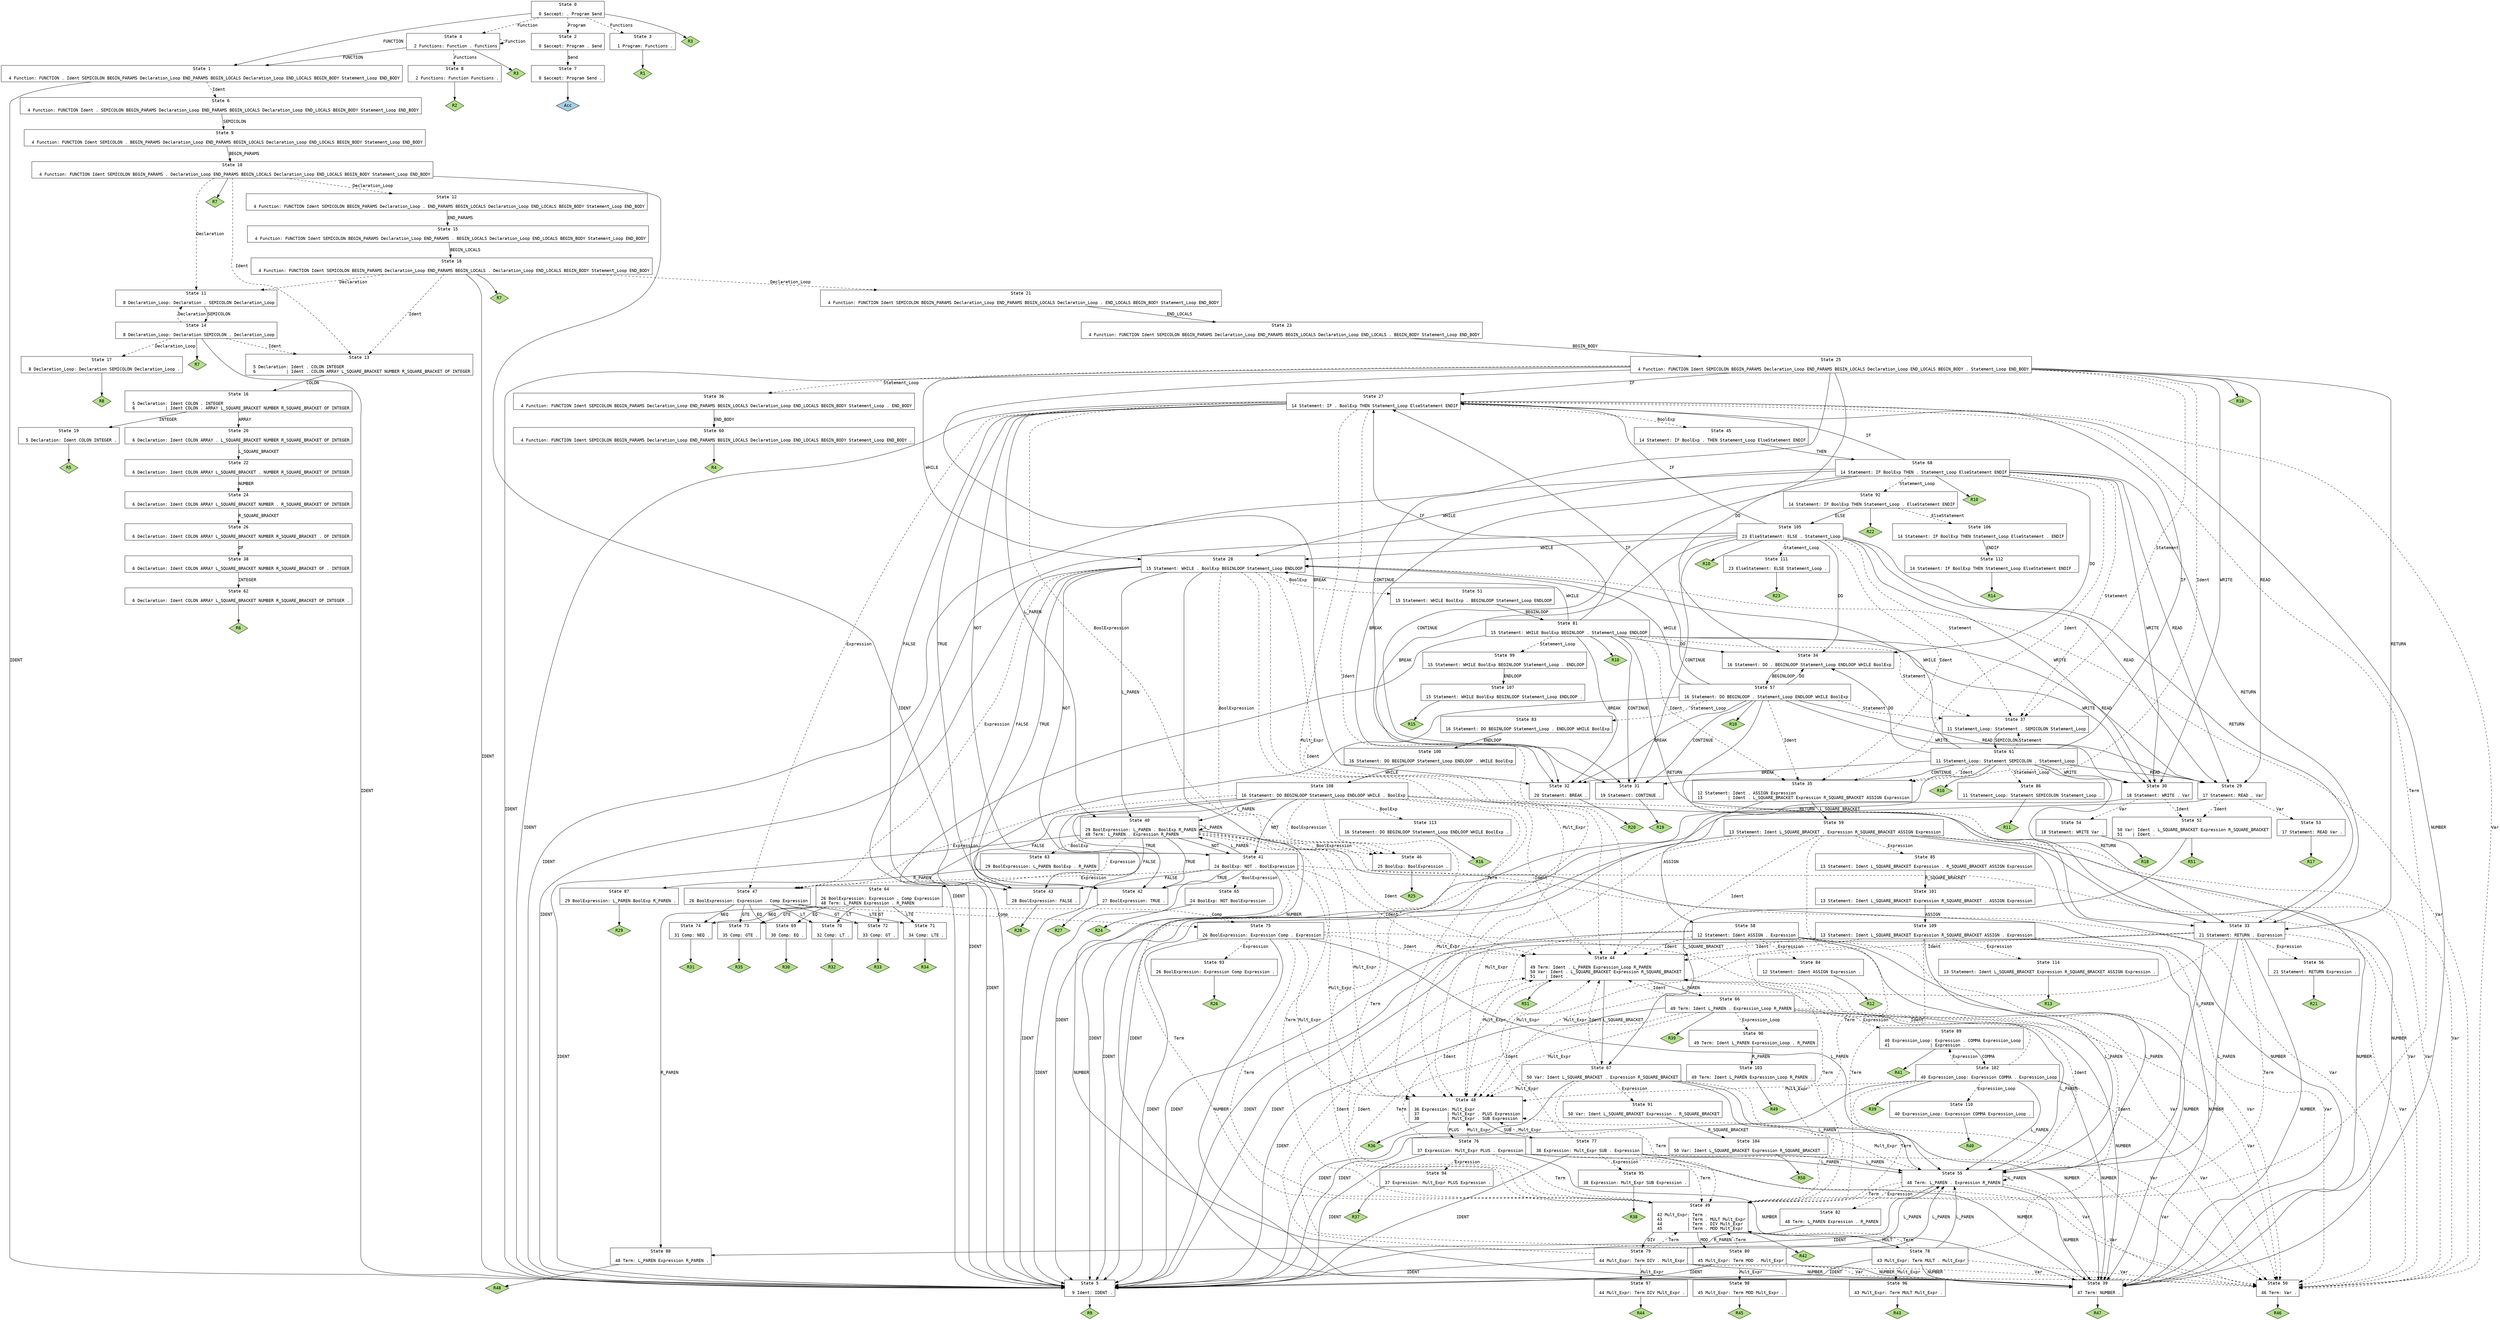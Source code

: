// Generated by GNU Bison 3.0.4.
// Report bugs to <bug-bison@gnu.org>.
// Home page: <http://www.gnu.org/software/bison/>.

digraph "miniL.y"
{
  node [fontname = courier, shape = box, colorscheme = paired6]
  edge [fontname = courier]

  0 [label="State 0\n\l  0 $accept: . Program $end\l"]
  0 -> 1 [style=solid label="FUNCTION"]
  0 -> 2 [style=dashed label="Program"]
  0 -> 3 [style=dashed label="Functions"]
  0 -> 4 [style=dashed label="Function"]
  0 -> "0R3" [style=solid]
 "0R3" [label="R3", fillcolor=3, shape=diamond, style=filled]
  1 [label="State 1\n\l  4 Function: FUNCTION . Ident SEMICOLON BEGIN_PARAMS Declaration_Loop END_PARAMS BEGIN_LOCALS Declaration_Loop END_LOCALS BEGIN_BODY Statement_Loop END_BODY\l"]
  1 -> 5 [style=solid label="IDENT"]
  1 -> 6 [style=dashed label="Ident"]
  2 [label="State 2\n\l  0 $accept: Program . $end\l"]
  2 -> 7 [style=solid label="$end"]
  3 [label="State 3\n\l  1 Program: Functions .\l"]
  3 -> "3R1" [style=solid]
 "3R1" [label="R1", fillcolor=3, shape=diamond, style=filled]
  4 [label="State 4\n\l  2 Functions: Function . Functions\l"]
  4 -> 1 [style=solid label="FUNCTION"]
  4 -> 8 [style=dashed label="Functions"]
  4 -> 4 [style=dashed label="Function"]
  4 -> "4R3" [style=solid]
 "4R3" [label="R3", fillcolor=3, shape=diamond, style=filled]
  5 [label="State 5\n\l  9 Ident: IDENT .\l"]
  5 -> "5R9" [style=solid]
 "5R9" [label="R9", fillcolor=3, shape=diamond, style=filled]
  6 [label="State 6\n\l  4 Function: FUNCTION Ident . SEMICOLON BEGIN_PARAMS Declaration_Loop END_PARAMS BEGIN_LOCALS Declaration_Loop END_LOCALS BEGIN_BODY Statement_Loop END_BODY\l"]
  6 -> 9 [style=solid label="SEMICOLON"]
  7 [label="State 7\n\l  0 $accept: Program $end .\l"]
  7 -> "7R0" [style=solid]
 "7R0" [label="Acc", fillcolor=1, shape=diamond, style=filled]
  8 [label="State 8\n\l  2 Functions: Function Functions .\l"]
  8 -> "8R2" [style=solid]
 "8R2" [label="R2", fillcolor=3, shape=diamond, style=filled]
  9 [label="State 9\n\l  4 Function: FUNCTION Ident SEMICOLON . BEGIN_PARAMS Declaration_Loop END_PARAMS BEGIN_LOCALS Declaration_Loop END_LOCALS BEGIN_BODY Statement_Loop END_BODY\l"]
  9 -> 10 [style=solid label="BEGIN_PARAMS"]
  10 [label="State 10\n\l  4 Function: FUNCTION Ident SEMICOLON BEGIN_PARAMS . Declaration_Loop END_PARAMS BEGIN_LOCALS Declaration_Loop END_LOCALS BEGIN_BODY Statement_Loop END_BODY\l"]
  10 -> 5 [style=solid label="IDENT"]
  10 -> 11 [style=dashed label="Declaration"]
  10 -> 12 [style=dashed label="Declaration_Loop"]
  10 -> 13 [style=dashed label="Ident"]
  10 -> "10R7" [style=solid]
 "10R7" [label="R7", fillcolor=3, shape=diamond, style=filled]
  11 [label="State 11\n\l  8 Declaration_Loop: Declaration . SEMICOLON Declaration_Loop\l"]
  11 -> 14 [style=solid label="SEMICOLON"]
  12 [label="State 12\n\l  4 Function: FUNCTION Ident SEMICOLON BEGIN_PARAMS Declaration_Loop . END_PARAMS BEGIN_LOCALS Declaration_Loop END_LOCALS BEGIN_BODY Statement_Loop END_BODY\l"]
  12 -> 15 [style=solid label="END_PARAMS"]
  13 [label="State 13\n\l  5 Declaration: Ident . COLON INTEGER\l  6            | Ident . COLON ARRAY L_SQUARE_BRACKET NUMBER R_SQUARE_BRACKET OF INTEGER\l"]
  13 -> 16 [style=solid label="COLON"]
  14 [label="State 14\n\l  8 Declaration_Loop: Declaration SEMICOLON . Declaration_Loop\l"]
  14 -> 5 [style=solid label="IDENT"]
  14 -> 11 [style=dashed label="Declaration"]
  14 -> 17 [style=dashed label="Declaration_Loop"]
  14 -> 13 [style=dashed label="Ident"]
  14 -> "14R7" [style=solid]
 "14R7" [label="R7", fillcolor=3, shape=diamond, style=filled]
  15 [label="State 15\n\l  4 Function: FUNCTION Ident SEMICOLON BEGIN_PARAMS Declaration_Loop END_PARAMS . BEGIN_LOCALS Declaration_Loop END_LOCALS BEGIN_BODY Statement_Loop END_BODY\l"]
  15 -> 18 [style=solid label="BEGIN_LOCALS"]
  16 [label="State 16\n\l  5 Declaration: Ident COLON . INTEGER\l  6            | Ident COLON . ARRAY L_SQUARE_BRACKET NUMBER R_SQUARE_BRACKET OF INTEGER\l"]
  16 -> 19 [style=solid label="INTEGER"]
  16 -> 20 [style=solid label="ARRAY"]
  17 [label="State 17\n\l  8 Declaration_Loop: Declaration SEMICOLON Declaration_Loop .\l"]
  17 -> "17R8" [style=solid]
 "17R8" [label="R8", fillcolor=3, shape=diamond, style=filled]
  18 [label="State 18\n\l  4 Function: FUNCTION Ident SEMICOLON BEGIN_PARAMS Declaration_Loop END_PARAMS BEGIN_LOCALS . Declaration_Loop END_LOCALS BEGIN_BODY Statement_Loop END_BODY\l"]
  18 -> 5 [style=solid label="IDENT"]
  18 -> 11 [style=dashed label="Declaration"]
  18 -> 21 [style=dashed label="Declaration_Loop"]
  18 -> 13 [style=dashed label="Ident"]
  18 -> "18R7" [style=solid]
 "18R7" [label="R7", fillcolor=3, shape=diamond, style=filled]
  19 [label="State 19\n\l  5 Declaration: Ident COLON INTEGER .\l"]
  19 -> "19R5" [style=solid]
 "19R5" [label="R5", fillcolor=3, shape=diamond, style=filled]
  20 [label="State 20\n\l  6 Declaration: Ident COLON ARRAY . L_SQUARE_BRACKET NUMBER R_SQUARE_BRACKET OF INTEGER\l"]
  20 -> 22 [style=solid label="L_SQUARE_BRACKET"]
  21 [label="State 21\n\l  4 Function: FUNCTION Ident SEMICOLON BEGIN_PARAMS Declaration_Loop END_PARAMS BEGIN_LOCALS Declaration_Loop . END_LOCALS BEGIN_BODY Statement_Loop END_BODY\l"]
  21 -> 23 [style=solid label="END_LOCALS"]
  22 [label="State 22\n\l  6 Declaration: Ident COLON ARRAY L_SQUARE_BRACKET . NUMBER R_SQUARE_BRACKET OF INTEGER\l"]
  22 -> 24 [style=solid label="NUMBER"]
  23 [label="State 23\n\l  4 Function: FUNCTION Ident SEMICOLON BEGIN_PARAMS Declaration_Loop END_PARAMS BEGIN_LOCALS Declaration_Loop END_LOCALS . BEGIN_BODY Statement_Loop END_BODY\l"]
  23 -> 25 [style=solid label="BEGIN_BODY"]
  24 [label="State 24\n\l  6 Declaration: Ident COLON ARRAY L_SQUARE_BRACKET NUMBER . R_SQUARE_BRACKET OF INTEGER\l"]
  24 -> 26 [style=solid label="R_SQUARE_BRACKET"]
  25 [label="State 25\n\l  4 Function: FUNCTION Ident SEMICOLON BEGIN_PARAMS Declaration_Loop END_PARAMS BEGIN_LOCALS Declaration_Loop END_LOCALS BEGIN_BODY . Statement_Loop END_BODY\l"]
  25 -> 5 [style=solid label="IDENT"]
  25 -> 27 [style=solid label="IF"]
  25 -> 28 [style=solid label="WHILE"]
  25 -> 29 [style=solid label="READ"]
  25 -> 30 [style=solid label="WRITE"]
  25 -> 31 [style=solid label="CONTINUE"]
  25 -> 32 [style=solid label="BREAK"]
  25 -> 33 [style=solid label="RETURN"]
  25 -> 34 [style=solid label="DO"]
  25 -> 35 [style=dashed label="Ident"]
  25 -> 36 [style=dashed label="Statement_Loop"]
  25 -> 37 [style=dashed label="Statement"]
  25 -> "25R10" [style=solid]
 "25R10" [label="R10", fillcolor=3, shape=diamond, style=filled]
  26 [label="State 26\n\l  6 Declaration: Ident COLON ARRAY L_SQUARE_BRACKET NUMBER R_SQUARE_BRACKET . OF INTEGER\l"]
  26 -> 38 [style=solid label="OF"]
  27 [label="State 27\n\l 14 Statement: IF . BoolExp THEN Statement_Loop ElseStatement ENDIF\l"]
  27 -> 5 [style=solid label="IDENT"]
  27 -> 39 [style=solid label="NUMBER"]
  27 -> 40 [style=solid label="L_PAREN"]
  27 -> 41 [style=solid label="NOT"]
  27 -> 42 [style=solid label="TRUE"]
  27 -> 43 [style=solid label="FALSE"]
  27 -> 44 [style=dashed label="Ident"]
  27 -> 45 [style=dashed label="BoolExp"]
  27 -> 46 [style=dashed label="BoolExpression"]
  27 -> 47 [style=dashed label="Expression"]
  27 -> 48 [style=dashed label="Mult_Expr"]
  27 -> 49 [style=dashed label="Term"]
  27 -> 50 [style=dashed label="Var"]
  28 [label="State 28\n\l 15 Statement: WHILE . BoolExp BEGINLOOP Statement_Loop ENDLOOP\l"]
  28 -> 5 [style=solid label="IDENT"]
  28 -> 39 [style=solid label="NUMBER"]
  28 -> 40 [style=solid label="L_PAREN"]
  28 -> 41 [style=solid label="NOT"]
  28 -> 42 [style=solid label="TRUE"]
  28 -> 43 [style=solid label="FALSE"]
  28 -> 44 [style=dashed label="Ident"]
  28 -> 51 [style=dashed label="BoolExp"]
  28 -> 46 [style=dashed label="BoolExpression"]
  28 -> 47 [style=dashed label="Expression"]
  28 -> 48 [style=dashed label="Mult_Expr"]
  28 -> 49 [style=dashed label="Term"]
  28 -> 50 [style=dashed label="Var"]
  29 [label="State 29\n\l 17 Statement: READ . Var\l"]
  29 -> 5 [style=solid label="IDENT"]
  29 -> 52 [style=dashed label="Ident"]
  29 -> 53 [style=dashed label="Var"]
  30 [label="State 30\n\l 18 Statement: WRITE . Var\l"]
  30 -> 5 [style=solid label="IDENT"]
  30 -> 52 [style=dashed label="Ident"]
  30 -> 54 [style=dashed label="Var"]
  31 [label="State 31\n\l 19 Statement: CONTINUE .\l"]
  31 -> "31R19" [style=solid]
 "31R19" [label="R19", fillcolor=3, shape=diamond, style=filled]
  32 [label="State 32\n\l 20 Statement: BREAK .\l"]
  32 -> "32R20" [style=solid]
 "32R20" [label="R20", fillcolor=3, shape=diamond, style=filled]
  33 [label="State 33\n\l 21 Statement: RETURN . Expression\l"]
  33 -> 5 [style=solid label="IDENT"]
  33 -> 39 [style=solid label="NUMBER"]
  33 -> 55 [style=solid label="L_PAREN"]
  33 -> 44 [style=dashed label="Ident"]
  33 -> 56 [style=dashed label="Expression"]
  33 -> 48 [style=dashed label="Mult_Expr"]
  33 -> 49 [style=dashed label="Term"]
  33 -> 50 [style=dashed label="Var"]
  34 [label="State 34\n\l 16 Statement: DO . BEGINLOOP Statement_Loop ENDLOOP WHILE BoolExp\l"]
  34 -> 57 [style=solid label="BEGINLOOP"]
  35 [label="State 35\n\l 12 Statement: Ident . ASSIGN Expression\l 13          | Ident . L_SQUARE_BRACKET Expression R_SQUARE_BRACKET ASSIGN Expression\l"]
  35 -> 58 [style=solid label="ASSIGN"]
  35 -> 59 [style=solid label="L_SQUARE_BRACKET"]
  36 [label="State 36\n\l  4 Function: FUNCTION Ident SEMICOLON BEGIN_PARAMS Declaration_Loop END_PARAMS BEGIN_LOCALS Declaration_Loop END_LOCALS BEGIN_BODY Statement_Loop . END_BODY\l"]
  36 -> 60 [style=solid label="END_BODY"]
  37 [label="State 37\n\l 11 Statement_Loop: Statement . SEMICOLON Statement_Loop\l"]
  37 -> 61 [style=solid label="SEMICOLON"]
  38 [label="State 38\n\l  6 Declaration: Ident COLON ARRAY L_SQUARE_BRACKET NUMBER R_SQUARE_BRACKET OF . INTEGER\l"]
  38 -> 62 [style=solid label="INTEGER"]
  39 [label="State 39\n\l 47 Term: NUMBER .\l"]
  39 -> "39R47" [style=solid]
 "39R47" [label="R47", fillcolor=3, shape=diamond, style=filled]
  40 [label="State 40\n\l 29 BoolExpression: L_PAREN . BoolExp R_PAREN\l 48 Term: L_PAREN . Expression R_PAREN\l"]
  40 -> 5 [style=solid label="IDENT"]
  40 -> 39 [style=solid label="NUMBER"]
  40 -> 40 [style=solid label="L_PAREN"]
  40 -> 41 [style=solid label="NOT"]
  40 -> 42 [style=solid label="TRUE"]
  40 -> 43 [style=solid label="FALSE"]
  40 -> 44 [style=dashed label="Ident"]
  40 -> 63 [style=dashed label="BoolExp"]
  40 -> 46 [style=dashed label="BoolExpression"]
  40 -> 64 [style=dashed label="Expression"]
  40 -> 48 [style=dashed label="Mult_Expr"]
  40 -> 49 [style=dashed label="Term"]
  40 -> 50 [style=dashed label="Var"]
  41 [label="State 41\n\l 24 BoolExp: NOT . BoolExpression\l"]
  41 -> 5 [style=solid label="IDENT"]
  41 -> 39 [style=solid label="NUMBER"]
  41 -> 40 [style=solid label="L_PAREN"]
  41 -> 42 [style=solid label="TRUE"]
  41 -> 43 [style=solid label="FALSE"]
  41 -> 44 [style=dashed label="Ident"]
  41 -> 65 [style=dashed label="BoolExpression"]
  41 -> 47 [style=dashed label="Expression"]
  41 -> 48 [style=dashed label="Mult_Expr"]
  41 -> 49 [style=dashed label="Term"]
  41 -> 50 [style=dashed label="Var"]
  42 [label="State 42\n\l 27 BoolExpression: TRUE .\l"]
  42 -> "42R27" [style=solid]
 "42R27" [label="R27", fillcolor=3, shape=diamond, style=filled]
  43 [label="State 43\n\l 28 BoolExpression: FALSE .\l"]
  43 -> "43R28" [style=solid]
 "43R28" [label="R28", fillcolor=3, shape=diamond, style=filled]
  44 [label="State 44\n\l 49 Term: Ident . L_PAREN Expression_Loop R_PAREN\l 50 Var: Ident . L_SQUARE_BRACKET Expression R_SQUARE_BRACKET\l 51    | Ident .\l"]
  44 -> 66 [style=solid label="L_PAREN"]
  44 -> 67 [style=solid label="L_SQUARE_BRACKET"]
  44 -> "44R51" [style=solid]
 "44R51" [label="R51", fillcolor=3, shape=diamond, style=filled]
  45 [label="State 45\n\l 14 Statement: IF BoolExp . THEN Statement_Loop ElseStatement ENDIF\l"]
  45 -> 68 [style=solid label="THEN"]
  46 [label="State 46\n\l 25 BoolExp: BoolExpression .\l"]
  46 -> "46R25" [style=solid]
 "46R25" [label="R25", fillcolor=3, shape=diamond, style=filled]
  47 [label="State 47\n\l 26 BoolExpression: Expression . Comp Expression\l"]
  47 -> 69 [style=solid label="EQ"]
  47 -> 70 [style=solid label="LT"]
  47 -> 71 [style=solid label="LTE"]
  47 -> 72 [style=solid label="GT"]
  47 -> 73 [style=solid label="GTE"]
  47 -> 74 [style=solid label="NEQ"]
  47 -> 75 [style=dashed label="Comp"]
  48 [label="State 48\n\l 36 Expression: Mult_Expr .\l 37           | Mult_Expr . PLUS Expression\l 38           | Mult_Expr . SUB Expression\l"]
  48 -> 76 [style=solid label="PLUS"]
  48 -> 77 [style=solid label="SUB"]
  48 -> "48R36" [style=solid]
 "48R36" [label="R36", fillcolor=3, shape=diamond, style=filled]
  49 [label="State 49\n\l 42 Mult_Expr: Term .\l 43          | Term . MULT Mult_Expr\l 44          | Term . DIV Mult_Expr\l 45          | Term . MOD Mult_Expr\l"]
  49 -> 78 [style=solid label="MULT"]
  49 -> 79 [style=solid label="DIV"]
  49 -> 80 [style=solid label="MOD"]
  49 -> "49R42" [style=solid]
 "49R42" [label="R42", fillcolor=3, shape=diamond, style=filled]
  50 [label="State 50\n\l 46 Term: Var .\l"]
  50 -> "50R46" [style=solid]
 "50R46" [label="R46", fillcolor=3, shape=diamond, style=filled]
  51 [label="State 51\n\l 15 Statement: WHILE BoolExp . BEGINLOOP Statement_Loop ENDLOOP\l"]
  51 -> 81 [style=solid label="BEGINLOOP"]
  52 [label="State 52\n\l 50 Var: Ident . L_SQUARE_BRACKET Expression R_SQUARE_BRACKET\l 51    | Ident .\l"]
  52 -> 67 [style=solid label="L_SQUARE_BRACKET"]
  52 -> "52R51" [style=solid]
 "52R51" [label="R51", fillcolor=3, shape=diamond, style=filled]
  53 [label="State 53\n\l 17 Statement: READ Var .\l"]
  53 -> "53R17" [style=solid]
 "53R17" [label="R17", fillcolor=3, shape=diamond, style=filled]
  54 [label="State 54\n\l 18 Statement: WRITE Var .\l"]
  54 -> "54R18" [style=solid]
 "54R18" [label="R18", fillcolor=3, shape=diamond, style=filled]
  55 [label="State 55\n\l 48 Term: L_PAREN . Expression R_PAREN\l"]
  55 -> 5 [style=solid label="IDENT"]
  55 -> 39 [style=solid label="NUMBER"]
  55 -> 55 [style=solid label="L_PAREN"]
  55 -> 44 [style=dashed label="Ident"]
  55 -> 82 [style=dashed label="Expression"]
  55 -> 48 [style=dashed label="Mult_Expr"]
  55 -> 49 [style=dashed label="Term"]
  55 -> 50 [style=dashed label="Var"]
  56 [label="State 56\n\l 21 Statement: RETURN Expression .\l"]
  56 -> "56R21" [style=solid]
 "56R21" [label="R21", fillcolor=3, shape=diamond, style=filled]
  57 [label="State 57\n\l 16 Statement: DO BEGINLOOP . Statement_Loop ENDLOOP WHILE BoolExp\l"]
  57 -> 5 [style=solid label="IDENT"]
  57 -> 27 [style=solid label="IF"]
  57 -> 28 [style=solid label="WHILE"]
  57 -> 29 [style=solid label="READ"]
  57 -> 30 [style=solid label="WRITE"]
  57 -> 31 [style=solid label="CONTINUE"]
  57 -> 32 [style=solid label="BREAK"]
  57 -> 33 [style=solid label="RETURN"]
  57 -> 34 [style=solid label="DO"]
  57 -> 35 [style=dashed label="Ident"]
  57 -> 83 [style=dashed label="Statement_Loop"]
  57 -> 37 [style=dashed label="Statement"]
  57 -> "57R10" [style=solid]
 "57R10" [label="R10", fillcolor=3, shape=diamond, style=filled]
  58 [label="State 58\n\l 12 Statement: Ident ASSIGN . Expression\l"]
  58 -> 5 [style=solid label="IDENT"]
  58 -> 39 [style=solid label="NUMBER"]
  58 -> 55 [style=solid label="L_PAREN"]
  58 -> 44 [style=dashed label="Ident"]
  58 -> 84 [style=dashed label="Expression"]
  58 -> 48 [style=dashed label="Mult_Expr"]
  58 -> 49 [style=dashed label="Term"]
  58 -> 50 [style=dashed label="Var"]
  59 [label="State 59\n\l 13 Statement: Ident L_SQUARE_BRACKET . Expression R_SQUARE_BRACKET ASSIGN Expression\l"]
  59 -> 5 [style=solid label="IDENT"]
  59 -> 39 [style=solid label="NUMBER"]
  59 -> 55 [style=solid label="L_PAREN"]
  59 -> 44 [style=dashed label="Ident"]
  59 -> 85 [style=dashed label="Expression"]
  59 -> 48 [style=dashed label="Mult_Expr"]
  59 -> 49 [style=dashed label="Term"]
  59 -> 50 [style=dashed label="Var"]
  60 [label="State 60\n\l  4 Function: FUNCTION Ident SEMICOLON BEGIN_PARAMS Declaration_Loop END_PARAMS BEGIN_LOCALS Declaration_Loop END_LOCALS BEGIN_BODY Statement_Loop END_BODY .\l"]
  60 -> "60R4" [style=solid]
 "60R4" [label="R4", fillcolor=3, shape=diamond, style=filled]
  61 [label="State 61\n\l 11 Statement_Loop: Statement SEMICOLON . Statement_Loop\l"]
  61 -> 5 [style=solid label="IDENT"]
  61 -> 27 [style=solid label="IF"]
  61 -> 28 [style=solid label="WHILE"]
  61 -> 29 [style=solid label="READ"]
  61 -> 30 [style=solid label="WRITE"]
  61 -> 31 [style=solid label="CONTINUE"]
  61 -> 32 [style=solid label="BREAK"]
  61 -> 33 [style=solid label="RETURN"]
  61 -> 34 [style=solid label="DO"]
  61 -> 35 [style=dashed label="Ident"]
  61 -> 86 [style=dashed label="Statement_Loop"]
  61 -> 37 [style=dashed label="Statement"]
  61 -> "61R10" [style=solid]
 "61R10" [label="R10", fillcolor=3, shape=diamond, style=filled]
  62 [label="State 62\n\l  6 Declaration: Ident COLON ARRAY L_SQUARE_BRACKET NUMBER R_SQUARE_BRACKET OF INTEGER .\l"]
  62 -> "62R6" [style=solid]
 "62R6" [label="R6", fillcolor=3, shape=diamond, style=filled]
  63 [label="State 63\n\l 29 BoolExpression: L_PAREN BoolExp . R_PAREN\l"]
  63 -> 87 [style=solid label="R_PAREN"]
  64 [label="State 64\n\l 26 BoolExpression: Expression . Comp Expression\l 48 Term: L_PAREN Expression . R_PAREN\l"]
  64 -> 69 [style=solid label="EQ"]
  64 -> 88 [style=solid label="R_PAREN"]
  64 -> 70 [style=solid label="LT"]
  64 -> 71 [style=solid label="LTE"]
  64 -> 72 [style=solid label="GT"]
  64 -> 73 [style=solid label="GTE"]
  64 -> 74 [style=solid label="NEQ"]
  64 -> 75 [style=dashed label="Comp"]
  65 [label="State 65\n\l 24 BoolExp: NOT BoolExpression .\l"]
  65 -> "65R24" [style=solid]
 "65R24" [label="R24", fillcolor=3, shape=diamond, style=filled]
  66 [label="State 66\n\l 49 Term: Ident L_PAREN . Expression_Loop R_PAREN\l"]
  66 -> 5 [style=solid label="IDENT"]
  66 -> 39 [style=solid label="NUMBER"]
  66 -> 55 [style=solid label="L_PAREN"]
  66 -> 44 [style=dashed label="Ident"]
  66 -> 89 [style=dashed label="Expression"]
  66 -> 90 [style=dashed label="Expression_Loop"]
  66 -> 48 [style=dashed label="Mult_Expr"]
  66 -> 49 [style=dashed label="Term"]
  66 -> 50 [style=dashed label="Var"]
  66 -> "66R39" [style=solid]
 "66R39" [label="R39", fillcolor=3, shape=diamond, style=filled]
  67 [label="State 67\n\l 50 Var: Ident L_SQUARE_BRACKET . Expression R_SQUARE_BRACKET\l"]
  67 -> 5 [style=solid label="IDENT"]
  67 -> 39 [style=solid label="NUMBER"]
  67 -> 55 [style=solid label="L_PAREN"]
  67 -> 44 [style=dashed label="Ident"]
  67 -> 91 [style=dashed label="Expression"]
  67 -> 48 [style=dashed label="Mult_Expr"]
  67 -> 49 [style=dashed label="Term"]
  67 -> 50 [style=dashed label="Var"]
  68 [label="State 68\n\l 14 Statement: IF BoolExp THEN . Statement_Loop ElseStatement ENDIF\l"]
  68 -> 5 [style=solid label="IDENT"]
  68 -> 27 [style=solid label="IF"]
  68 -> 28 [style=solid label="WHILE"]
  68 -> 29 [style=solid label="READ"]
  68 -> 30 [style=solid label="WRITE"]
  68 -> 31 [style=solid label="CONTINUE"]
  68 -> 32 [style=solid label="BREAK"]
  68 -> 33 [style=solid label="RETURN"]
  68 -> 34 [style=solid label="DO"]
  68 -> 35 [style=dashed label="Ident"]
  68 -> 92 [style=dashed label="Statement_Loop"]
  68 -> 37 [style=dashed label="Statement"]
  68 -> "68R10" [style=solid]
 "68R10" [label="R10", fillcolor=3, shape=diamond, style=filled]
  69 [label="State 69\n\l 30 Comp: EQ .\l"]
  69 -> "69R30" [style=solid]
 "69R30" [label="R30", fillcolor=3, shape=diamond, style=filled]
  70 [label="State 70\n\l 32 Comp: LT .\l"]
  70 -> "70R32" [style=solid]
 "70R32" [label="R32", fillcolor=3, shape=diamond, style=filled]
  71 [label="State 71\n\l 34 Comp: LTE .\l"]
  71 -> "71R34" [style=solid]
 "71R34" [label="R34", fillcolor=3, shape=diamond, style=filled]
  72 [label="State 72\n\l 33 Comp: GT .\l"]
  72 -> "72R33" [style=solid]
 "72R33" [label="R33", fillcolor=3, shape=diamond, style=filled]
  73 [label="State 73\n\l 35 Comp: GTE .\l"]
  73 -> "73R35" [style=solid]
 "73R35" [label="R35", fillcolor=3, shape=diamond, style=filled]
  74 [label="State 74\n\l 31 Comp: NEQ .\l"]
  74 -> "74R31" [style=solid]
 "74R31" [label="R31", fillcolor=3, shape=diamond, style=filled]
  75 [label="State 75\n\l 26 BoolExpression: Expression Comp . Expression\l"]
  75 -> 5 [style=solid label="IDENT"]
  75 -> 39 [style=solid label="NUMBER"]
  75 -> 55 [style=solid label="L_PAREN"]
  75 -> 44 [style=dashed label="Ident"]
  75 -> 93 [style=dashed label="Expression"]
  75 -> 48 [style=dashed label="Mult_Expr"]
  75 -> 49 [style=dashed label="Term"]
  75 -> 50 [style=dashed label="Var"]
  76 [label="State 76\n\l 37 Expression: Mult_Expr PLUS . Expression\l"]
  76 -> 5 [style=solid label="IDENT"]
  76 -> 39 [style=solid label="NUMBER"]
  76 -> 55 [style=solid label="L_PAREN"]
  76 -> 44 [style=dashed label="Ident"]
  76 -> 94 [style=dashed label="Expression"]
  76 -> 48 [style=dashed label="Mult_Expr"]
  76 -> 49 [style=dashed label="Term"]
  76 -> 50 [style=dashed label="Var"]
  77 [label="State 77\n\l 38 Expression: Mult_Expr SUB . Expression\l"]
  77 -> 5 [style=solid label="IDENT"]
  77 -> 39 [style=solid label="NUMBER"]
  77 -> 55 [style=solid label="L_PAREN"]
  77 -> 44 [style=dashed label="Ident"]
  77 -> 95 [style=dashed label="Expression"]
  77 -> 48 [style=dashed label="Mult_Expr"]
  77 -> 49 [style=dashed label="Term"]
  77 -> 50 [style=dashed label="Var"]
  78 [label="State 78\n\l 43 Mult_Expr: Term MULT . Mult_Expr\l"]
  78 -> 5 [style=solid label="IDENT"]
  78 -> 39 [style=solid label="NUMBER"]
  78 -> 55 [style=solid label="L_PAREN"]
  78 -> 44 [style=dashed label="Ident"]
  78 -> 96 [style=dashed label="Mult_Expr"]
  78 -> 49 [style=dashed label="Term"]
  78 -> 50 [style=dashed label="Var"]
  79 [label="State 79\n\l 44 Mult_Expr: Term DIV . Mult_Expr\l"]
  79 -> 5 [style=solid label="IDENT"]
  79 -> 39 [style=solid label="NUMBER"]
  79 -> 55 [style=solid label="L_PAREN"]
  79 -> 44 [style=dashed label="Ident"]
  79 -> 97 [style=dashed label="Mult_Expr"]
  79 -> 49 [style=dashed label="Term"]
  79 -> 50 [style=dashed label="Var"]
  80 [label="State 80\n\l 45 Mult_Expr: Term MOD . Mult_Expr\l"]
  80 -> 5 [style=solid label="IDENT"]
  80 -> 39 [style=solid label="NUMBER"]
  80 -> 55 [style=solid label="L_PAREN"]
  80 -> 44 [style=dashed label="Ident"]
  80 -> 98 [style=dashed label="Mult_Expr"]
  80 -> 49 [style=dashed label="Term"]
  80 -> 50 [style=dashed label="Var"]
  81 [label="State 81\n\l 15 Statement: WHILE BoolExp BEGINLOOP . Statement_Loop ENDLOOP\l"]
  81 -> 5 [style=solid label="IDENT"]
  81 -> 27 [style=solid label="IF"]
  81 -> 28 [style=solid label="WHILE"]
  81 -> 29 [style=solid label="READ"]
  81 -> 30 [style=solid label="WRITE"]
  81 -> 31 [style=solid label="CONTINUE"]
  81 -> 32 [style=solid label="BREAK"]
  81 -> 33 [style=solid label="RETURN"]
  81 -> 34 [style=solid label="DO"]
  81 -> 35 [style=dashed label="Ident"]
  81 -> 99 [style=dashed label="Statement_Loop"]
  81 -> 37 [style=dashed label="Statement"]
  81 -> "81R10" [style=solid]
 "81R10" [label="R10", fillcolor=3, shape=diamond, style=filled]
  82 [label="State 82\n\l 48 Term: L_PAREN Expression . R_PAREN\l"]
  82 -> 88 [style=solid label="R_PAREN"]
  83 [label="State 83\n\l 16 Statement: DO BEGINLOOP Statement_Loop . ENDLOOP WHILE BoolExp\l"]
  83 -> 100 [style=solid label="ENDLOOP"]
  84 [label="State 84\n\l 12 Statement: Ident ASSIGN Expression .\l"]
  84 -> "84R12" [style=solid]
 "84R12" [label="R12", fillcolor=3, shape=diamond, style=filled]
  85 [label="State 85\n\l 13 Statement: Ident L_SQUARE_BRACKET Expression . R_SQUARE_BRACKET ASSIGN Expression\l"]
  85 -> 101 [style=solid label="R_SQUARE_BRACKET"]
  86 [label="State 86\n\l 11 Statement_Loop: Statement SEMICOLON Statement_Loop .\l"]
  86 -> "86R11" [style=solid]
 "86R11" [label="R11", fillcolor=3, shape=diamond, style=filled]
  87 [label="State 87\n\l 29 BoolExpression: L_PAREN BoolExp R_PAREN .\l"]
  87 -> "87R29" [style=solid]
 "87R29" [label="R29", fillcolor=3, shape=diamond, style=filled]
  88 [label="State 88\n\l 48 Term: L_PAREN Expression R_PAREN .\l"]
  88 -> "88R48" [style=solid]
 "88R48" [label="R48", fillcolor=3, shape=diamond, style=filled]
  89 [label="State 89\n\l 40 Expression_Loop: Expression . COMMA Expression_Loop\l 41                | Expression .\l"]
  89 -> 102 [style=solid label="COMMA"]
  89 -> "89R41" [style=solid]
 "89R41" [label="R41", fillcolor=3, shape=diamond, style=filled]
  90 [label="State 90\n\l 49 Term: Ident L_PAREN Expression_Loop . R_PAREN\l"]
  90 -> 103 [style=solid label="R_PAREN"]
  91 [label="State 91\n\l 50 Var: Ident L_SQUARE_BRACKET Expression . R_SQUARE_BRACKET\l"]
  91 -> 104 [style=solid label="R_SQUARE_BRACKET"]
  92 [label="State 92\n\l 14 Statement: IF BoolExp THEN Statement_Loop . ElseStatement ENDIF\l"]
  92 -> 105 [style=solid label="ELSE"]
  92 -> 106 [style=dashed label="ElseStatement"]
  92 -> "92R22" [style=solid]
 "92R22" [label="R22", fillcolor=3, shape=diamond, style=filled]
  93 [label="State 93\n\l 26 BoolExpression: Expression Comp Expression .\l"]
  93 -> "93R26" [style=solid]
 "93R26" [label="R26", fillcolor=3, shape=diamond, style=filled]
  94 [label="State 94\n\l 37 Expression: Mult_Expr PLUS Expression .\l"]
  94 -> "94R37" [style=solid]
 "94R37" [label="R37", fillcolor=3, shape=diamond, style=filled]
  95 [label="State 95\n\l 38 Expression: Mult_Expr SUB Expression .\l"]
  95 -> "95R38" [style=solid]
 "95R38" [label="R38", fillcolor=3, shape=diamond, style=filled]
  96 [label="State 96\n\l 43 Mult_Expr: Term MULT Mult_Expr .\l"]
  96 -> "96R43" [style=solid]
 "96R43" [label="R43", fillcolor=3, shape=diamond, style=filled]
  97 [label="State 97\n\l 44 Mult_Expr: Term DIV Mult_Expr .\l"]
  97 -> "97R44" [style=solid]
 "97R44" [label="R44", fillcolor=3, shape=diamond, style=filled]
  98 [label="State 98\n\l 45 Mult_Expr: Term MOD Mult_Expr .\l"]
  98 -> "98R45" [style=solid]
 "98R45" [label="R45", fillcolor=3, shape=diamond, style=filled]
  99 [label="State 99\n\l 15 Statement: WHILE BoolExp BEGINLOOP Statement_Loop . ENDLOOP\l"]
  99 -> 107 [style=solid label="ENDLOOP"]
  100 [label="State 100\n\l 16 Statement: DO BEGINLOOP Statement_Loop ENDLOOP . WHILE BoolExp\l"]
  100 -> 108 [style=solid label="WHILE"]
  101 [label="State 101\n\l 13 Statement: Ident L_SQUARE_BRACKET Expression R_SQUARE_BRACKET . ASSIGN Expression\l"]
  101 -> 109 [style=solid label="ASSIGN"]
  102 [label="State 102\n\l 40 Expression_Loop: Expression COMMA . Expression_Loop\l"]
  102 -> 5 [style=solid label="IDENT"]
  102 -> 39 [style=solid label="NUMBER"]
  102 -> 55 [style=solid label="L_PAREN"]
  102 -> 44 [style=dashed label="Ident"]
  102 -> 89 [style=dashed label="Expression"]
  102 -> 110 [style=dashed label="Expression_Loop"]
  102 -> 48 [style=dashed label="Mult_Expr"]
  102 -> 49 [style=dashed label="Term"]
  102 -> 50 [style=dashed label="Var"]
  102 -> "102R39" [style=solid]
 "102R39" [label="R39", fillcolor=3, shape=diamond, style=filled]
  103 [label="State 103\n\l 49 Term: Ident L_PAREN Expression_Loop R_PAREN .\l"]
  103 -> "103R49" [style=solid]
 "103R49" [label="R49", fillcolor=3, shape=diamond, style=filled]
  104 [label="State 104\n\l 50 Var: Ident L_SQUARE_BRACKET Expression R_SQUARE_BRACKET .\l"]
  104 -> "104R50" [style=solid]
 "104R50" [label="R50", fillcolor=3, shape=diamond, style=filled]
  105 [label="State 105\n\l 23 ElseStatement: ELSE . Statement_Loop\l"]
  105 -> 5 [style=solid label="IDENT"]
  105 -> 27 [style=solid label="IF"]
  105 -> 28 [style=solid label="WHILE"]
  105 -> 29 [style=solid label="READ"]
  105 -> 30 [style=solid label="WRITE"]
  105 -> 31 [style=solid label="CONTINUE"]
  105 -> 32 [style=solid label="BREAK"]
  105 -> 33 [style=solid label="RETURN"]
  105 -> 34 [style=solid label="DO"]
  105 -> 35 [style=dashed label="Ident"]
  105 -> 111 [style=dashed label="Statement_Loop"]
  105 -> 37 [style=dashed label="Statement"]
  105 -> "105R10" [style=solid]
 "105R10" [label="R10", fillcolor=3, shape=diamond, style=filled]
  106 [label="State 106\n\l 14 Statement: IF BoolExp THEN Statement_Loop ElseStatement . ENDIF\l"]
  106 -> 112 [style=solid label="ENDIF"]
  107 [label="State 107\n\l 15 Statement: WHILE BoolExp BEGINLOOP Statement_Loop ENDLOOP .\l"]
  107 -> "107R15" [style=solid]
 "107R15" [label="R15", fillcolor=3, shape=diamond, style=filled]
  108 [label="State 108\n\l 16 Statement: DO BEGINLOOP Statement_Loop ENDLOOP WHILE . BoolExp\l"]
  108 -> 5 [style=solid label="IDENT"]
  108 -> 39 [style=solid label="NUMBER"]
  108 -> 40 [style=solid label="L_PAREN"]
  108 -> 41 [style=solid label="NOT"]
  108 -> 42 [style=solid label="TRUE"]
  108 -> 43 [style=solid label="FALSE"]
  108 -> 44 [style=dashed label="Ident"]
  108 -> 113 [style=dashed label="BoolExp"]
  108 -> 46 [style=dashed label="BoolExpression"]
  108 -> 47 [style=dashed label="Expression"]
  108 -> 48 [style=dashed label="Mult_Expr"]
  108 -> 49 [style=dashed label="Term"]
  108 -> 50 [style=dashed label="Var"]
  109 [label="State 109\n\l 13 Statement: Ident L_SQUARE_BRACKET Expression R_SQUARE_BRACKET ASSIGN . Expression\l"]
  109 -> 5 [style=solid label="IDENT"]
  109 -> 39 [style=solid label="NUMBER"]
  109 -> 55 [style=solid label="L_PAREN"]
  109 -> 44 [style=dashed label="Ident"]
  109 -> 114 [style=dashed label="Expression"]
  109 -> 48 [style=dashed label="Mult_Expr"]
  109 -> 49 [style=dashed label="Term"]
  109 -> 50 [style=dashed label="Var"]
  110 [label="State 110\n\l 40 Expression_Loop: Expression COMMA Expression_Loop .\l"]
  110 -> "110R40" [style=solid]
 "110R40" [label="R40", fillcolor=3, shape=diamond, style=filled]
  111 [label="State 111\n\l 23 ElseStatement: ELSE Statement_Loop .\l"]
  111 -> "111R23" [style=solid]
 "111R23" [label="R23", fillcolor=3, shape=diamond, style=filled]
  112 [label="State 112\n\l 14 Statement: IF BoolExp THEN Statement_Loop ElseStatement ENDIF .\l"]
  112 -> "112R14" [style=solid]
 "112R14" [label="R14", fillcolor=3, shape=diamond, style=filled]
  113 [label="State 113\n\l 16 Statement: DO BEGINLOOP Statement_Loop ENDLOOP WHILE BoolExp .\l"]
  113 -> "113R16" [style=solid]
 "113R16" [label="R16", fillcolor=3, shape=diamond, style=filled]
  114 [label="State 114\n\l 13 Statement: Ident L_SQUARE_BRACKET Expression R_SQUARE_BRACKET ASSIGN Expression .\l"]
  114 -> "114R13" [style=solid]
 "114R13" [label="R13", fillcolor=3, shape=diamond, style=filled]
}
